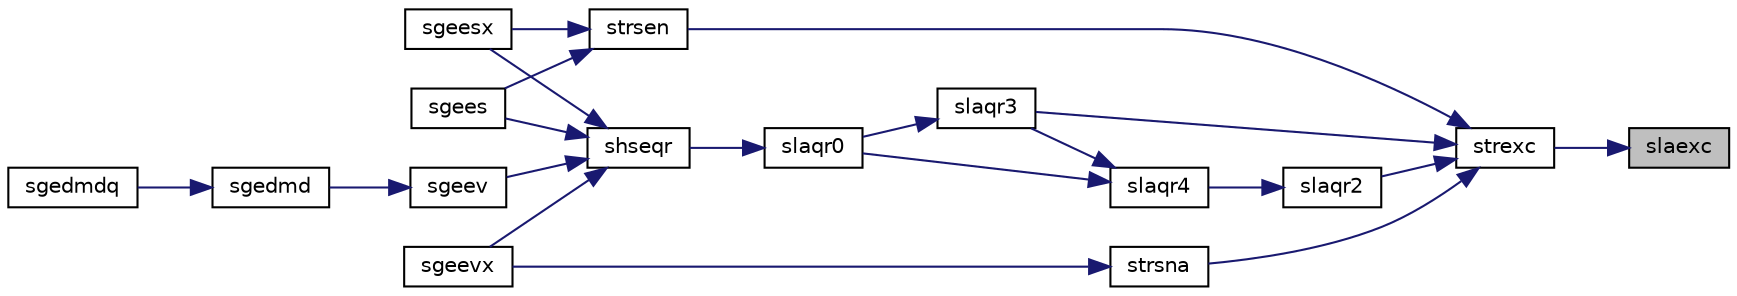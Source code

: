 digraph "slaexc"
{
 // LATEX_PDF_SIZE
  edge [fontname="Helvetica",fontsize="10",labelfontname="Helvetica",labelfontsize="10"];
  node [fontname="Helvetica",fontsize="10",shape=record];
  rankdir="RL";
  Node1 [label="slaexc",height=0.2,width=0.4,color="black", fillcolor="grey75", style="filled", fontcolor="black",tooltip="SLAEXC swaps adjacent diagonal blocks of a real upper quasi-triangular matrix in Schur canonical form..."];
  Node1 -> Node2 [dir="back",color="midnightblue",fontsize="10",style="solid",fontname="Helvetica"];
  Node2 [label="strexc",height=0.2,width=0.4,color="black", fillcolor="white", style="filled",URL="$strexc_8f.html#aac5dcba926093528530f1c801b6a133f",tooltip="STREXC"];
  Node2 -> Node3 [dir="back",color="midnightblue",fontsize="10",style="solid",fontname="Helvetica"];
  Node3 [label="slaqr2",height=0.2,width=0.4,color="black", fillcolor="white", style="filled",URL="$slaqr2_8f.html#ac02e99ae434938e706dee8a37993a995",tooltip="SLAQR2 performs the orthogonal similarity transformation of a Hessenberg matrix to detect and deflate..."];
  Node3 -> Node4 [dir="back",color="midnightblue",fontsize="10",style="solid",fontname="Helvetica"];
  Node4 [label="slaqr4",height=0.2,width=0.4,color="black", fillcolor="white", style="filled",URL="$slaqr4_8f.html#a6373540d7de0dbdea9c85b78913c178c",tooltip="SLAQR4 computes the eigenvalues of a Hessenberg matrix, and optionally the matrices from the Schur de..."];
  Node4 -> Node5 [dir="back",color="midnightblue",fontsize="10",style="solid",fontname="Helvetica"];
  Node5 [label="slaqr0",height=0.2,width=0.4,color="black", fillcolor="white", style="filled",URL="$slaqr0_8f.html#a4696e73cbdcf20d6e37d73c691f63c39",tooltip="SLAQR0 computes the eigenvalues of a Hessenberg matrix, and optionally the matrices from the Schur de..."];
  Node5 -> Node6 [dir="back",color="midnightblue",fontsize="10",style="solid",fontname="Helvetica"];
  Node6 [label="shseqr",height=0.2,width=0.4,color="black", fillcolor="white", style="filled",URL="$shseqr_8f.html#aeed60b8cf3b2f9462455d1983553ca2b",tooltip="SHSEQR"];
  Node6 -> Node7 [dir="back",color="midnightblue",fontsize="10",style="solid",fontname="Helvetica"];
  Node7 [label="sgees",height=0.2,width=0.4,color="black", fillcolor="white", style="filled",URL="$sgees_8f.html#a0cd2fba843c9d04967c79a58f8d6e321",tooltip="SGEES computes the eigenvalues, the Schur form, and, optionally, the matrix of Schur vectors for GE m..."];
  Node6 -> Node8 [dir="back",color="midnightblue",fontsize="10",style="solid",fontname="Helvetica"];
  Node8 [label="sgeesx",height=0.2,width=0.4,color="black", fillcolor="white", style="filled",URL="$sgeesx_8f.html#ac8e46bbcd7e259cdacfccbcfb575a392",tooltip="SGEESX computes the eigenvalues, the Schur form, and, optionally, the matrix of Schur vectors for GE ..."];
  Node6 -> Node9 [dir="back",color="midnightblue",fontsize="10",style="solid",fontname="Helvetica"];
  Node9 [label="sgeev",height=0.2,width=0.4,color="black", fillcolor="white", style="filled",URL="$sgeev_8f.html#a104525b749278774f7b7f57195aa6798",tooltip="SGEEV computes the eigenvalues and, optionally, the left and/or right eigenvectors for GE matrices"];
  Node9 -> Node10 [dir="back",color="midnightblue",fontsize="10",style="solid",fontname="Helvetica"];
  Node10 [label="sgedmd",height=0.2,width=0.4,color="black", fillcolor="white", style="filled",URL="$sgedmd_8f90.html#a2620fdd695c7f51cddc90e332eb57971",tooltip="SGEDMD computes the Dynamic Mode Decomposition (DMD) for a pair of data snapshot matrices."];
  Node10 -> Node11 [dir="back",color="midnightblue",fontsize="10",style="solid",fontname="Helvetica"];
  Node11 [label="sgedmdq",height=0.2,width=0.4,color="black", fillcolor="white", style="filled",URL="$sgedmdq_8f90.html#a1d1fe0497679b62b0084bfbdf54063f2",tooltip="SGEDMDQ computes the Dynamic Mode Decomposition (DMD) for a pair of data snapshot matrices."];
  Node6 -> Node12 [dir="back",color="midnightblue",fontsize="10",style="solid",fontname="Helvetica"];
  Node12 [label="sgeevx",height=0.2,width=0.4,color="black", fillcolor="white", style="filled",URL="$sgeevx_8f.html#adf06d28b4793cbab21e898fcb713d5a5",tooltip="SGEEVX computes the eigenvalues and, optionally, the left and/or right eigenvectors for GE matrices"];
  Node4 -> Node13 [dir="back",color="midnightblue",fontsize="10",style="solid",fontname="Helvetica"];
  Node13 [label="slaqr3",height=0.2,width=0.4,color="black", fillcolor="white", style="filled",URL="$slaqr3_8f.html#aa307109641dfead545ecac4e924320cb",tooltip="SLAQR3 performs the orthogonal similarity transformation of a Hessenberg matrix to detect and deflate..."];
  Node13 -> Node5 [dir="back",color="midnightblue",fontsize="10",style="solid",fontname="Helvetica"];
  Node2 -> Node13 [dir="back",color="midnightblue",fontsize="10",style="solid",fontname="Helvetica"];
  Node2 -> Node14 [dir="back",color="midnightblue",fontsize="10",style="solid",fontname="Helvetica"];
  Node14 [label="strsen",height=0.2,width=0.4,color="black", fillcolor="white", style="filled",URL="$strsen_8f.html#ae6c2fe7fae83de30b074b968aa459f73",tooltip="STRSEN"];
  Node14 -> Node7 [dir="back",color="midnightblue",fontsize="10",style="solid",fontname="Helvetica"];
  Node14 -> Node8 [dir="back",color="midnightblue",fontsize="10",style="solid",fontname="Helvetica"];
  Node2 -> Node15 [dir="back",color="midnightblue",fontsize="10",style="solid",fontname="Helvetica"];
  Node15 [label="strsna",height=0.2,width=0.4,color="black", fillcolor="white", style="filled",URL="$strsna_8f.html#ae25a02f27cf6ca3c311bbabe2be61046",tooltip="STRSNA"];
  Node15 -> Node12 [dir="back",color="midnightblue",fontsize="10",style="solid",fontname="Helvetica"];
}
